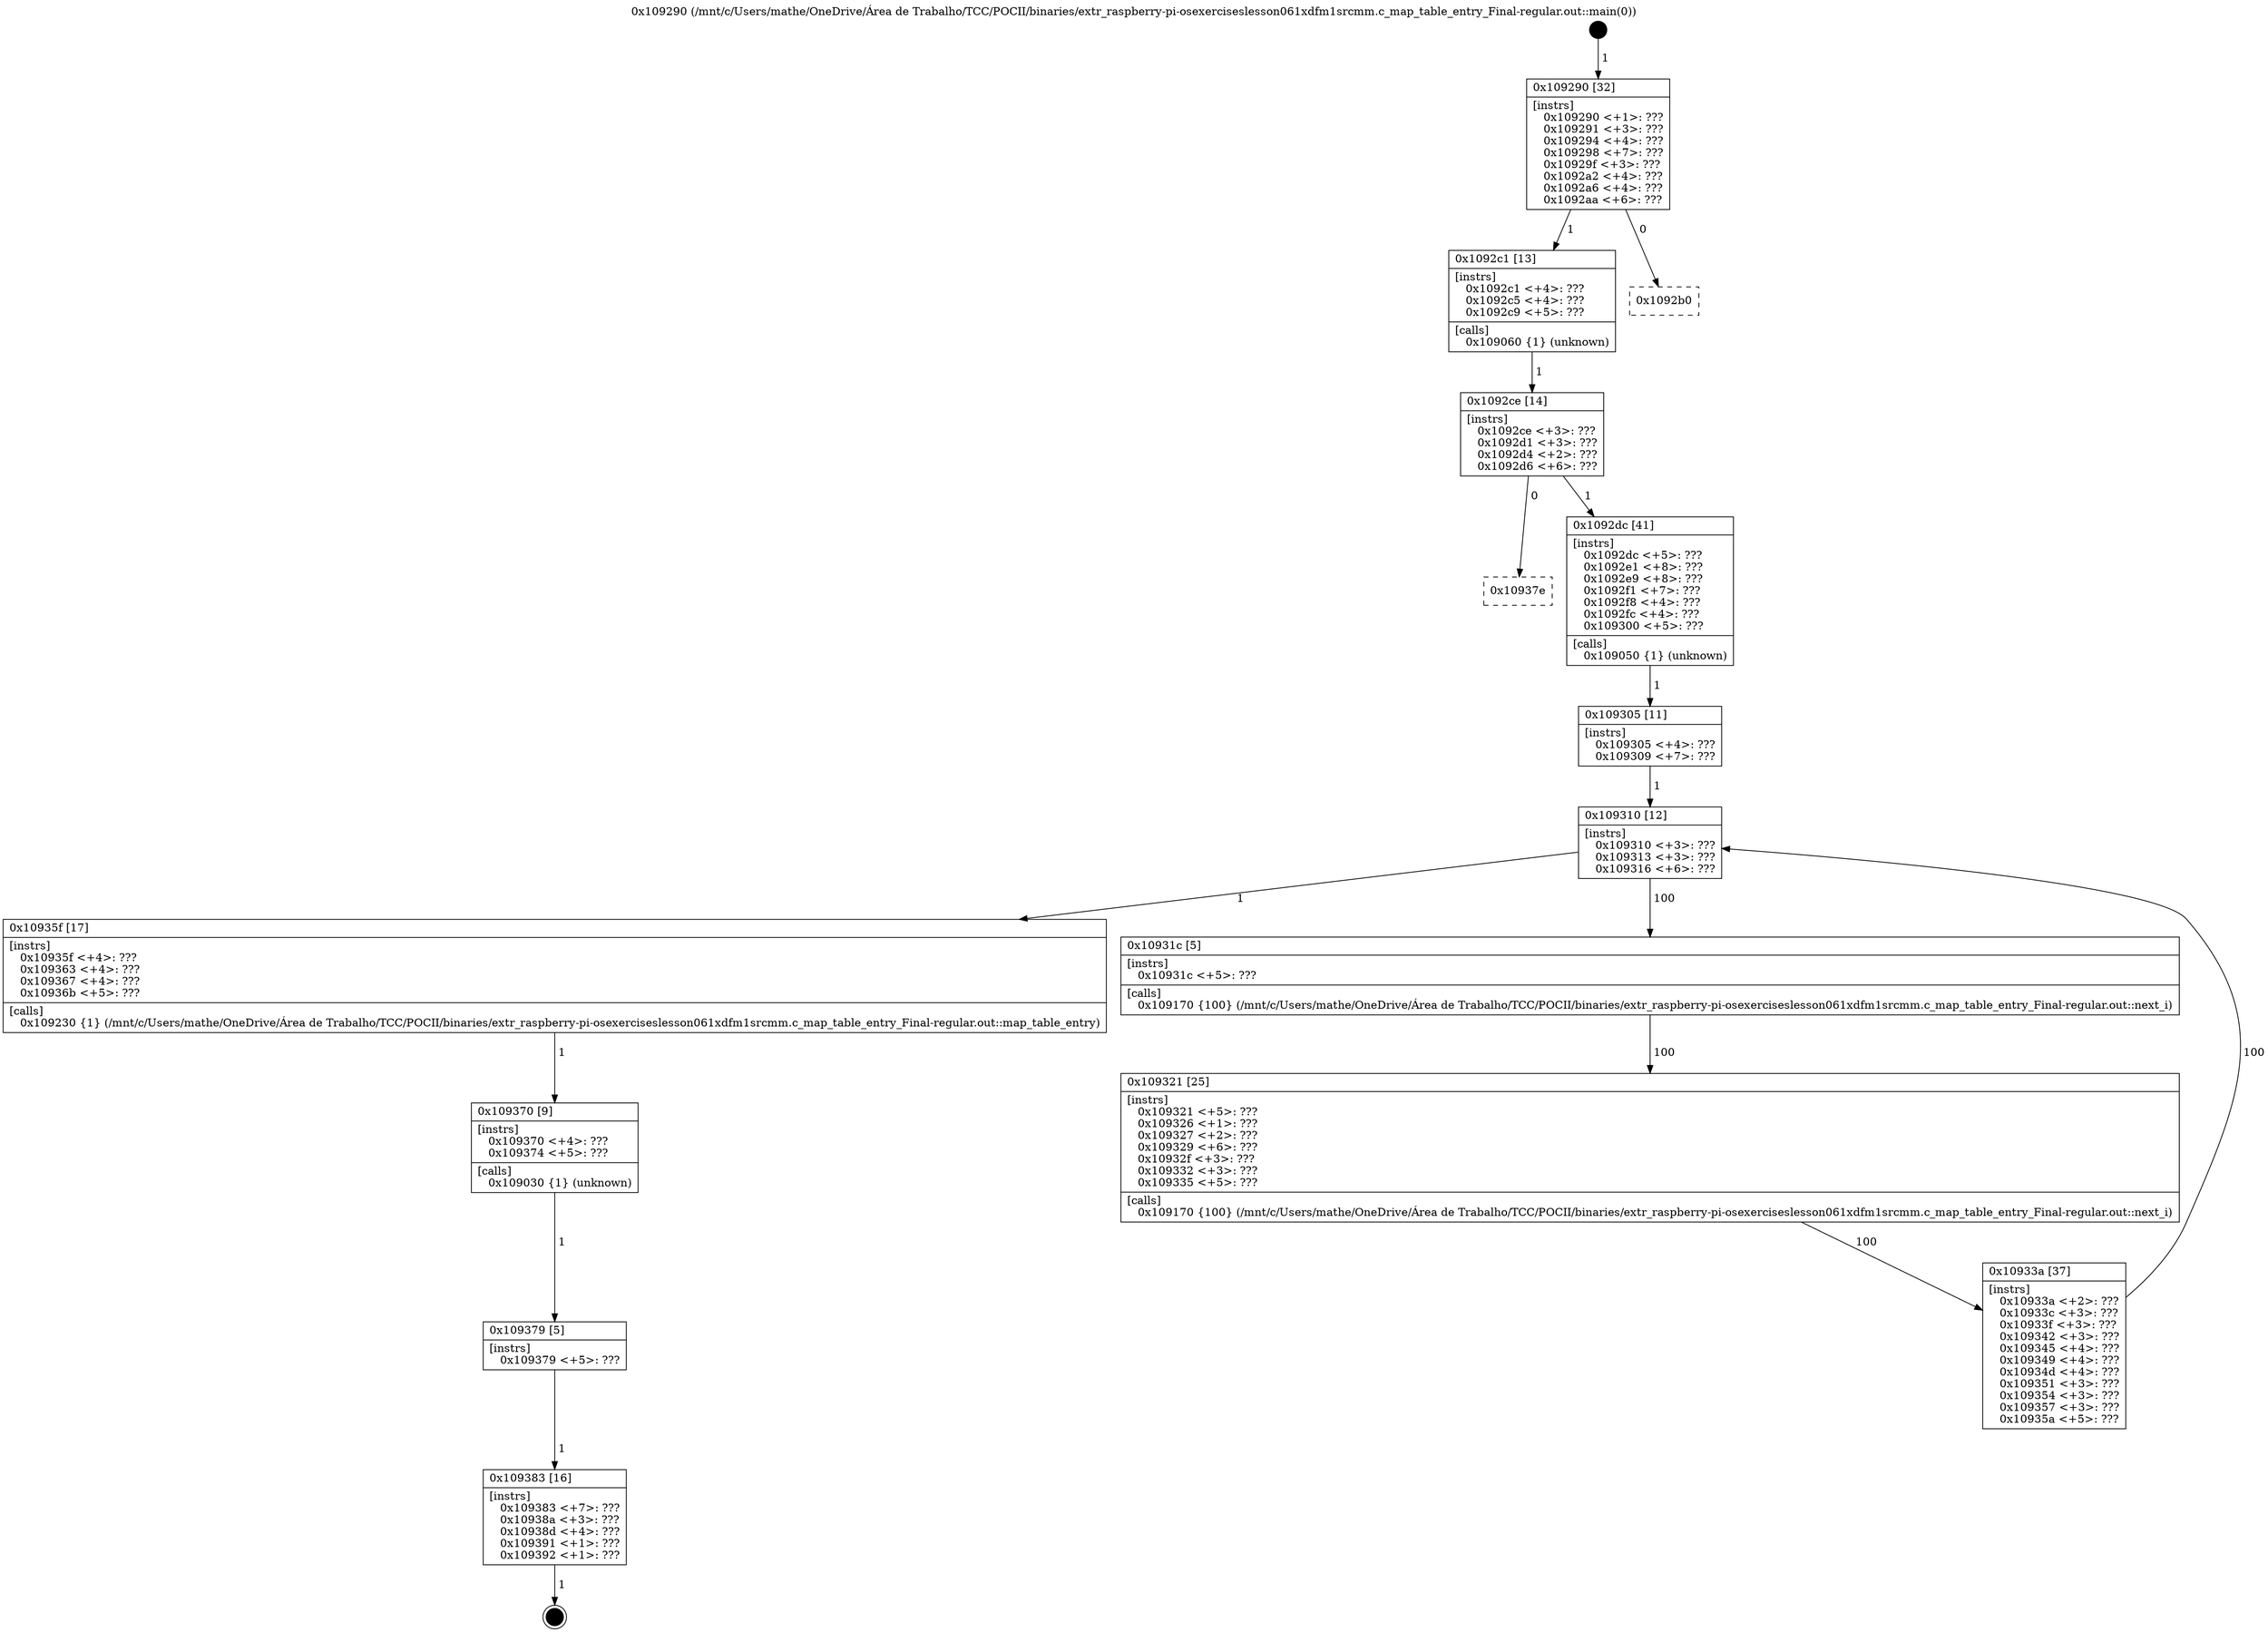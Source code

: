 digraph "0x109290" {
  label = "0x109290 (/mnt/c/Users/mathe/OneDrive/Área de Trabalho/TCC/POCII/binaries/extr_raspberry-pi-osexerciseslesson061xdfm1srcmm.c_map_table_entry_Final-regular.out::main(0))"
  labelloc = "t"
  node[shape=record]

  Entry [label="",width=0.3,height=0.3,shape=circle,fillcolor=black,style=filled]
  "0x109290" [label="{
     0x109290 [32]\l
     | [instrs]\l
     &nbsp;&nbsp;0x109290 \<+1\>: ???\l
     &nbsp;&nbsp;0x109291 \<+3\>: ???\l
     &nbsp;&nbsp;0x109294 \<+4\>: ???\l
     &nbsp;&nbsp;0x109298 \<+7\>: ???\l
     &nbsp;&nbsp;0x10929f \<+3\>: ???\l
     &nbsp;&nbsp;0x1092a2 \<+4\>: ???\l
     &nbsp;&nbsp;0x1092a6 \<+4\>: ???\l
     &nbsp;&nbsp;0x1092aa \<+6\>: ???\l
  }"]
  "0x1092c1" [label="{
     0x1092c1 [13]\l
     | [instrs]\l
     &nbsp;&nbsp;0x1092c1 \<+4\>: ???\l
     &nbsp;&nbsp;0x1092c5 \<+4\>: ???\l
     &nbsp;&nbsp;0x1092c9 \<+5\>: ???\l
     | [calls]\l
     &nbsp;&nbsp;0x109060 \{1\} (unknown)\l
  }"]
  "0x1092b0" [label="{
     0x1092b0\l
  }", style=dashed]
  "0x1092ce" [label="{
     0x1092ce [14]\l
     | [instrs]\l
     &nbsp;&nbsp;0x1092ce \<+3\>: ???\l
     &nbsp;&nbsp;0x1092d1 \<+3\>: ???\l
     &nbsp;&nbsp;0x1092d4 \<+2\>: ???\l
     &nbsp;&nbsp;0x1092d6 \<+6\>: ???\l
  }"]
  "0x10937e" [label="{
     0x10937e\l
  }", style=dashed]
  "0x1092dc" [label="{
     0x1092dc [41]\l
     | [instrs]\l
     &nbsp;&nbsp;0x1092dc \<+5\>: ???\l
     &nbsp;&nbsp;0x1092e1 \<+8\>: ???\l
     &nbsp;&nbsp;0x1092e9 \<+8\>: ???\l
     &nbsp;&nbsp;0x1092f1 \<+7\>: ???\l
     &nbsp;&nbsp;0x1092f8 \<+4\>: ???\l
     &nbsp;&nbsp;0x1092fc \<+4\>: ???\l
     &nbsp;&nbsp;0x109300 \<+5\>: ???\l
     | [calls]\l
     &nbsp;&nbsp;0x109050 \{1\} (unknown)\l
  }"]
  Exit [label="",width=0.3,height=0.3,shape=circle,fillcolor=black,style=filled,peripheries=2]
  "0x109310" [label="{
     0x109310 [12]\l
     | [instrs]\l
     &nbsp;&nbsp;0x109310 \<+3\>: ???\l
     &nbsp;&nbsp;0x109313 \<+3\>: ???\l
     &nbsp;&nbsp;0x109316 \<+6\>: ???\l
  }"]
  "0x10935f" [label="{
     0x10935f [17]\l
     | [instrs]\l
     &nbsp;&nbsp;0x10935f \<+4\>: ???\l
     &nbsp;&nbsp;0x109363 \<+4\>: ???\l
     &nbsp;&nbsp;0x109367 \<+4\>: ???\l
     &nbsp;&nbsp;0x10936b \<+5\>: ???\l
     | [calls]\l
     &nbsp;&nbsp;0x109230 \{1\} (/mnt/c/Users/mathe/OneDrive/Área de Trabalho/TCC/POCII/binaries/extr_raspberry-pi-osexerciseslesson061xdfm1srcmm.c_map_table_entry_Final-regular.out::map_table_entry)\l
  }"]
  "0x10931c" [label="{
     0x10931c [5]\l
     | [instrs]\l
     &nbsp;&nbsp;0x10931c \<+5\>: ???\l
     | [calls]\l
     &nbsp;&nbsp;0x109170 \{100\} (/mnt/c/Users/mathe/OneDrive/Área de Trabalho/TCC/POCII/binaries/extr_raspberry-pi-osexerciseslesson061xdfm1srcmm.c_map_table_entry_Final-regular.out::next_i)\l
  }"]
  "0x109321" [label="{
     0x109321 [25]\l
     | [instrs]\l
     &nbsp;&nbsp;0x109321 \<+5\>: ???\l
     &nbsp;&nbsp;0x109326 \<+1\>: ???\l
     &nbsp;&nbsp;0x109327 \<+2\>: ???\l
     &nbsp;&nbsp;0x109329 \<+6\>: ???\l
     &nbsp;&nbsp;0x10932f \<+3\>: ???\l
     &nbsp;&nbsp;0x109332 \<+3\>: ???\l
     &nbsp;&nbsp;0x109335 \<+5\>: ???\l
     | [calls]\l
     &nbsp;&nbsp;0x109170 \{100\} (/mnt/c/Users/mathe/OneDrive/Área de Trabalho/TCC/POCII/binaries/extr_raspberry-pi-osexerciseslesson061xdfm1srcmm.c_map_table_entry_Final-regular.out::next_i)\l
  }"]
  "0x10933a" [label="{
     0x10933a [37]\l
     | [instrs]\l
     &nbsp;&nbsp;0x10933a \<+2\>: ???\l
     &nbsp;&nbsp;0x10933c \<+3\>: ???\l
     &nbsp;&nbsp;0x10933f \<+3\>: ???\l
     &nbsp;&nbsp;0x109342 \<+3\>: ???\l
     &nbsp;&nbsp;0x109345 \<+4\>: ???\l
     &nbsp;&nbsp;0x109349 \<+4\>: ???\l
     &nbsp;&nbsp;0x10934d \<+4\>: ???\l
     &nbsp;&nbsp;0x109351 \<+3\>: ???\l
     &nbsp;&nbsp;0x109354 \<+3\>: ???\l
     &nbsp;&nbsp;0x109357 \<+3\>: ???\l
     &nbsp;&nbsp;0x10935a \<+5\>: ???\l
  }"]
  "0x109305" [label="{
     0x109305 [11]\l
     | [instrs]\l
     &nbsp;&nbsp;0x109305 \<+4\>: ???\l
     &nbsp;&nbsp;0x109309 \<+7\>: ???\l
  }"]
  "0x109370" [label="{
     0x109370 [9]\l
     | [instrs]\l
     &nbsp;&nbsp;0x109370 \<+4\>: ???\l
     &nbsp;&nbsp;0x109374 \<+5\>: ???\l
     | [calls]\l
     &nbsp;&nbsp;0x109030 \{1\} (unknown)\l
  }"]
  "0x109379" [label="{
     0x109379 [5]\l
     | [instrs]\l
     &nbsp;&nbsp;0x109379 \<+5\>: ???\l
  }"]
  "0x109383" [label="{
     0x109383 [16]\l
     | [instrs]\l
     &nbsp;&nbsp;0x109383 \<+7\>: ???\l
     &nbsp;&nbsp;0x10938a \<+3\>: ???\l
     &nbsp;&nbsp;0x10938d \<+4\>: ???\l
     &nbsp;&nbsp;0x109391 \<+1\>: ???\l
     &nbsp;&nbsp;0x109392 \<+1\>: ???\l
  }"]
  Entry -> "0x109290" [label=" 1"]
  "0x109290" -> "0x1092c1" [label=" 1"]
  "0x109290" -> "0x1092b0" [label=" 0"]
  "0x1092c1" -> "0x1092ce" [label=" 1"]
  "0x1092ce" -> "0x10937e" [label=" 0"]
  "0x1092ce" -> "0x1092dc" [label=" 1"]
  "0x109383" -> Exit [label=" 1"]
  "0x1092dc" -> "0x109305" [label=" 1"]
  "0x109310" -> "0x10935f" [label=" 1"]
  "0x109310" -> "0x10931c" [label=" 100"]
  "0x10931c" -> "0x109321" [label=" 100"]
  "0x109321" -> "0x10933a" [label=" 100"]
  "0x109305" -> "0x109310" [label=" 1"]
  "0x10933a" -> "0x109310" [label=" 100"]
  "0x10935f" -> "0x109370" [label=" 1"]
  "0x109370" -> "0x109379" [label=" 1"]
  "0x109379" -> "0x109383" [label=" 1"]
}
